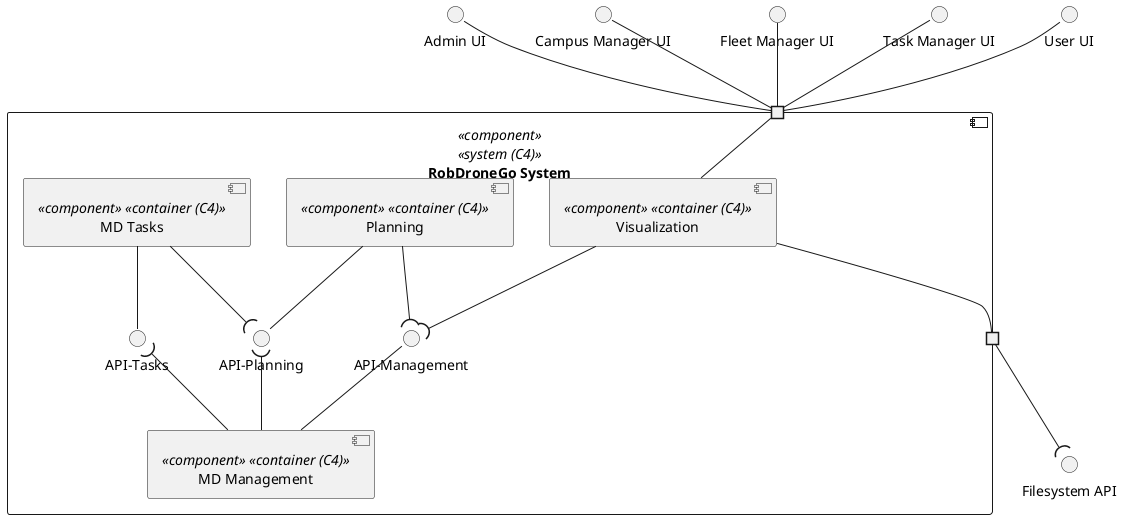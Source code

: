 @startuml logical-view

interface "Admin UI" as AUI
interface "Campus Manager UI" as CUI
interface "Fleet Manager UI" as FUI
interface "Task Manager UI" as TUI
interface "User UI" as UUI
interface "Filesystem API" as FS

component "RobDroneGo System" <<component>> <<system (C4)>> {
  portin " " as P1
  portout " " as P2

  Interface "API-Management" as API
  Interface "API-Planning" as PAPI
  Interface "API-Tasks" as TAPI
  
  component "Visualization" as V <<component>> <<container (C4)>> {
  }

  component "MD Management" as MDM <<component>> <<container (C4)>> {
  }

  component "Planning" as P <<component>> <<container (C4)>> {
  }

  component "MD Tasks" as MDT <<component>> <<container (C4)>> {
  }
}


V -- P1
V -- P2
MDM -up- API
V --( API
P --( API
P -- PAPI
MDM -up-( PAPI
MDT -- TAPI
MDM -up-( TAPI
MDT --( PAPI

AUI -- P1
CUI -- P1
FUI -- P1
TUI -- P1
UUI -- P1
P2 --( FS

@enduml
